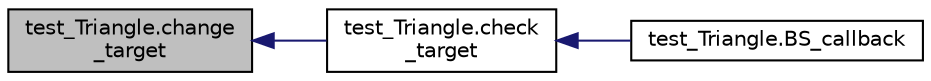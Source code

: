 digraph "test_Triangle.change_target"
{
 // INTERACTIVE_SVG=YES
  edge [fontname="Helvetica",fontsize="10",labelfontname="Helvetica",labelfontsize="10"];
  node [fontname="Helvetica",fontsize="10",shape=record];
  rankdir="LR";
  Node1 [label="test_Triangle.change\l_target",height=0.2,width=0.4,color="black", fillcolor="grey75", style="filled", fontcolor="black"];
  Node1 -> Node2 [dir="back",color="midnightblue",fontsize="10",style="solid",fontname="Helvetica"];
  Node2 [label="test_Triangle.check\l_target",height=0.2,width=0.4,color="black", fillcolor="white", style="filled",URL="$d9/d5a/namespacetest___triangle.html#a41c6fdb96ace9bd92c6732d69bace4e7"];
  Node2 -> Node3 [dir="back",color="midnightblue",fontsize="10",style="solid",fontname="Helvetica"];
  Node3 [label="test_Triangle.BS_callback",height=0.2,width=0.4,color="black", fillcolor="white", style="filled",URL="$d9/d5a/namespacetest___triangle.html#aecf5804ac579546799190cb4217eb076"];
}
